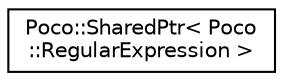 digraph "Graphical Class Hierarchy"
{
 // LATEX_PDF_SIZE
  edge [fontname="Helvetica",fontsize="10",labelfontname="Helvetica",labelfontsize="10"];
  node [fontname="Helvetica",fontsize="10",shape=record];
  rankdir="LR";
  Node0 [label="Poco::SharedPtr\< Poco\l::RegularExpression \>",height=0.2,width=0.4,color="black", fillcolor="white", style="filled",URL="$classPoco_1_1SharedPtr.html",tooltip=" "];
}

